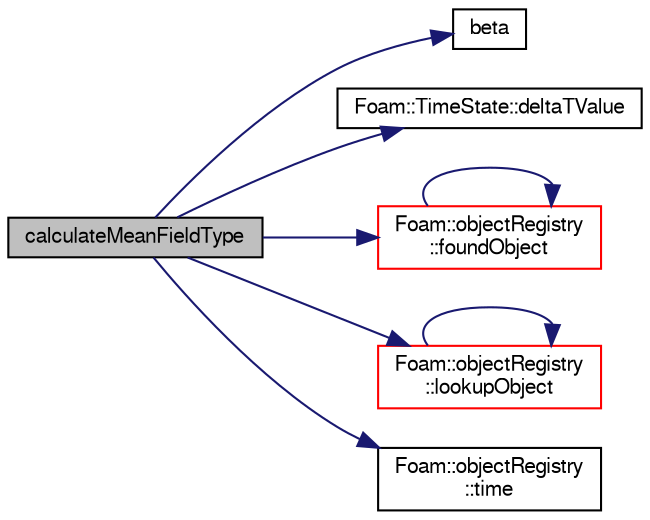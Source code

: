 digraph "calculateMeanFieldType"
{
  bgcolor="transparent";
  edge [fontname="FreeSans",fontsize="10",labelfontname="FreeSans",labelfontsize="10"];
  node [fontname="FreeSans",fontsize="10",shape=record];
  rankdir="LR";
  Node227 [label="calculateMeanFieldType",height=0.2,width=0.4,color="black", fillcolor="grey75", style="filled", fontcolor="black"];
  Node227 -> Node228 [color="midnightblue",fontsize="10",style="solid",fontname="FreeSans"];
  Node228 [label="beta",height=0.2,width=0.4,color="black",URL="$a39152.html#a8c8c91fc032b25dcc9e3d971fac17272"];
  Node227 -> Node229 [color="midnightblue",fontsize="10",style="solid",fontname="FreeSans"];
  Node229 [label="Foam::TimeState::deltaTValue",height=0.2,width=0.4,color="black",URL="$a26362.html#aeb7fdbc18a6f908efa70a34e5688436c",tooltip="Return time step value. "];
  Node227 -> Node230 [color="midnightblue",fontsize="10",style="solid",fontname="FreeSans"];
  Node230 [label="Foam::objectRegistry\l::foundObject",height=0.2,width=0.4,color="red",URL="$a26326.html#afb1fd730975d12fa5bcd4252fbf2b92c",tooltip="Is the named Type found? "];
  Node230 -> Node230 [color="midnightblue",fontsize="10",style="solid",fontname="FreeSans"];
  Node227 -> Node241 [color="midnightblue",fontsize="10",style="solid",fontname="FreeSans"];
  Node241 [label="Foam::objectRegistry\l::lookupObject",height=0.2,width=0.4,color="red",URL="$a26326.html#a8b49296f8410366342c524250612c2aa",tooltip="Lookup and return the object of the given Type. "];
  Node241 -> Node241 [color="midnightblue",fontsize="10",style="solid",fontname="FreeSans"];
  Node227 -> Node285 [color="midnightblue",fontsize="10",style="solid",fontname="FreeSans"];
  Node285 [label="Foam::objectRegistry\l::time",height=0.2,width=0.4,color="black",URL="$a26326.html#a0d94096809fe3376b29a2a29ca11bb18",tooltip="Return time. "];
}
